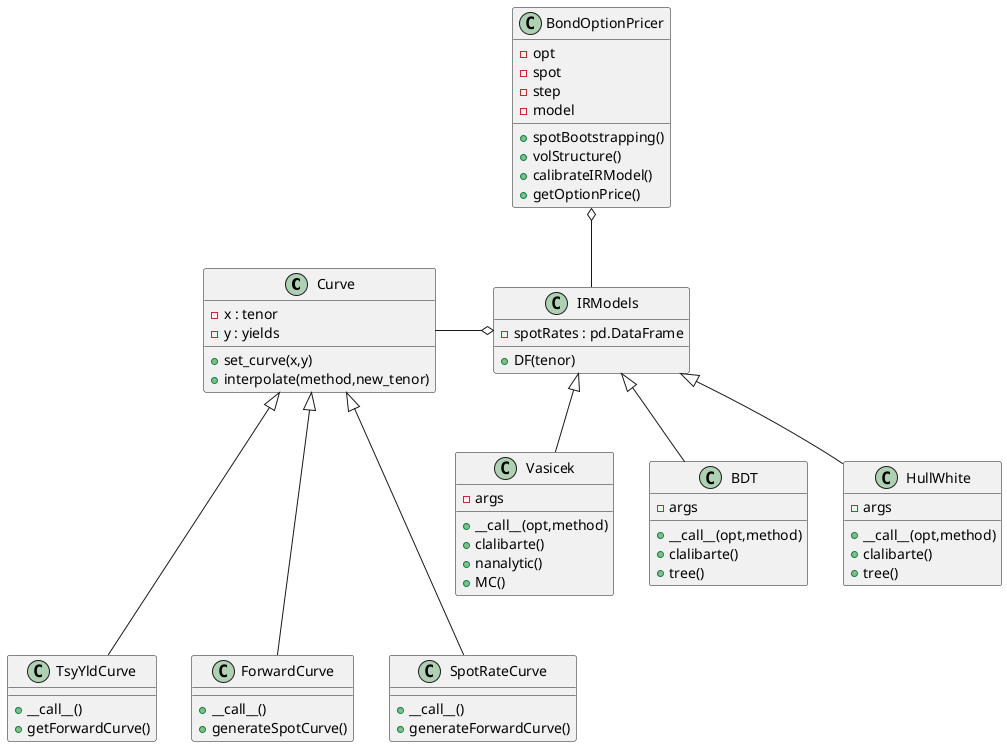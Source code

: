 @startuml
class Curve{
	-x : tenor
	-y : yields
	+set_curve(x,y)
	+interpolate(method,new_tenor)
}

class TsyYldCurve{
	+__call__()
	+getForwardCurve()
}

class ForwardCurve{
	+__call__()
	+generateSpotCurve()
}

class SpotRateCurve{
	+__call__()
	+generateForwardCurve()
}

TsyYldCurve -up--|> Curve
SpotRateCurve -up--|> Curve
ForwardCurve -up--|> Curve


class IRModels{
	-spotRates : pd.DataFrame
	+DF(tenor)
}

class Vasicek{
	-args
	+__call__(opt,method)
	+clalibarte()
	+nanalytic()
	+MC()
}

class BDT{
	-args
	+__call__(opt,method)
	+clalibarte()
	+tree()
}

class HullWhite{
	-args
	+__call__(opt,method)
	+clalibarte()
	+tree()
}

IRModels <|-- HullWhite
IRModels <|-- Vasicek
IRModels <|-- BDT

class BondOptionPricer{
	-opt
	-spot
	-step
	-model
	+spotBootstrapping()
	+volStructure()
	+calibrateIRModel()
	+getOptionPrice()
}

BondOptionPricer o-- IRModels
Curve -right--o IRModels


@enduml